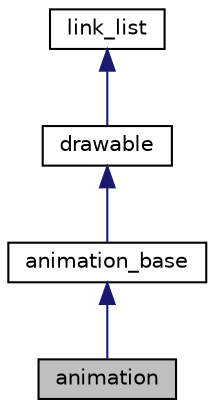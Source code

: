 digraph "animation"
{
 // LATEX_PDF_SIZE
  edge [fontname="Helvetica",fontsize="10",labelfontname="Helvetica",labelfontsize="10"];
  node [fontname="Helvetica",fontsize="10",shape=record];
  Node1 [label="animation",height=0.2,width=0.4,color="black", fillcolor="grey75", style="filled", fontcolor="black",tooltip=" "];
  Node2 -> Node1 [dir="back",color="midnightblue",fontsize="10",style="solid",fontname="Helvetica"];
  Node2 [label="animation_base",height=0.2,width=0.4,color="black", fillcolor="white", style="filled",URL="$classanimation__base.html",tooltip=" "];
  Node3 -> Node2 [dir="back",color="midnightblue",fontsize="10",style="solid",fontname="Helvetica"];
  Node3 [label="drawable",height=0.2,width=0.4,color="black", fillcolor="white", style="filled",URL="$structdrawable.html",tooltip=" "];
  Node4 -> Node3 [dir="back",color="midnightblue",fontsize="10",style="solid",fontname="Helvetica"];
  Node4 [label="link_list",height=0.2,width=0.4,color="black", fillcolor="white", style="filled",URL="$classlink__list.html",tooltip="Generic linked list class (for inheriting from)"];
}

